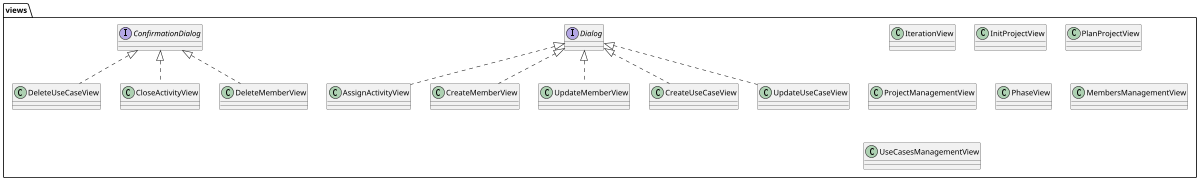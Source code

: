 @startuml
scale 1200 width

package views {
    interface Dialog
    interface ConfirmationDialog

    class IterationView
    class InitProjectView
    class PlanProjectView
    class ProjectManagementView
    class PhaseView
    class MembersManagementView
    class UseCasesManagementView

    class AssignActivityView implements Dialog
    class CreateMemberView implements Dialog
    class UpdateMemberView implements Dialog
    class CreateUseCaseView implements Dialog
    class UpdateUseCaseView implements Dialog

    class DeleteUseCaseView implements ConfirmationDialog
    class CloseActivityView implements ConfirmationDialog
    class DeleteMemberView implements ConfirmationDialog
}

@enduml
